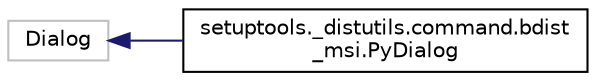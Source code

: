 digraph "Graphical Class Hierarchy"
{
 // LATEX_PDF_SIZE
  edge [fontname="Helvetica",fontsize="10",labelfontname="Helvetica",labelfontsize="10"];
  node [fontname="Helvetica",fontsize="10",shape=record];
  rankdir="LR";
  Node15736 [label="Dialog",height=0.2,width=0.4,color="grey75", fillcolor="white", style="filled",tooltip=" "];
  Node15736 -> Node0 [dir="back",color="midnightblue",fontsize="10",style="solid",fontname="Helvetica"];
  Node0 [label="setuptools._distutils.command.bdist\l_msi.PyDialog",height=0.2,width=0.4,color="black", fillcolor="white", style="filled",URL="$classsetuptools_1_1__distutils_1_1command_1_1bdist__msi_1_1PyDialog.html",tooltip=" "];
}

